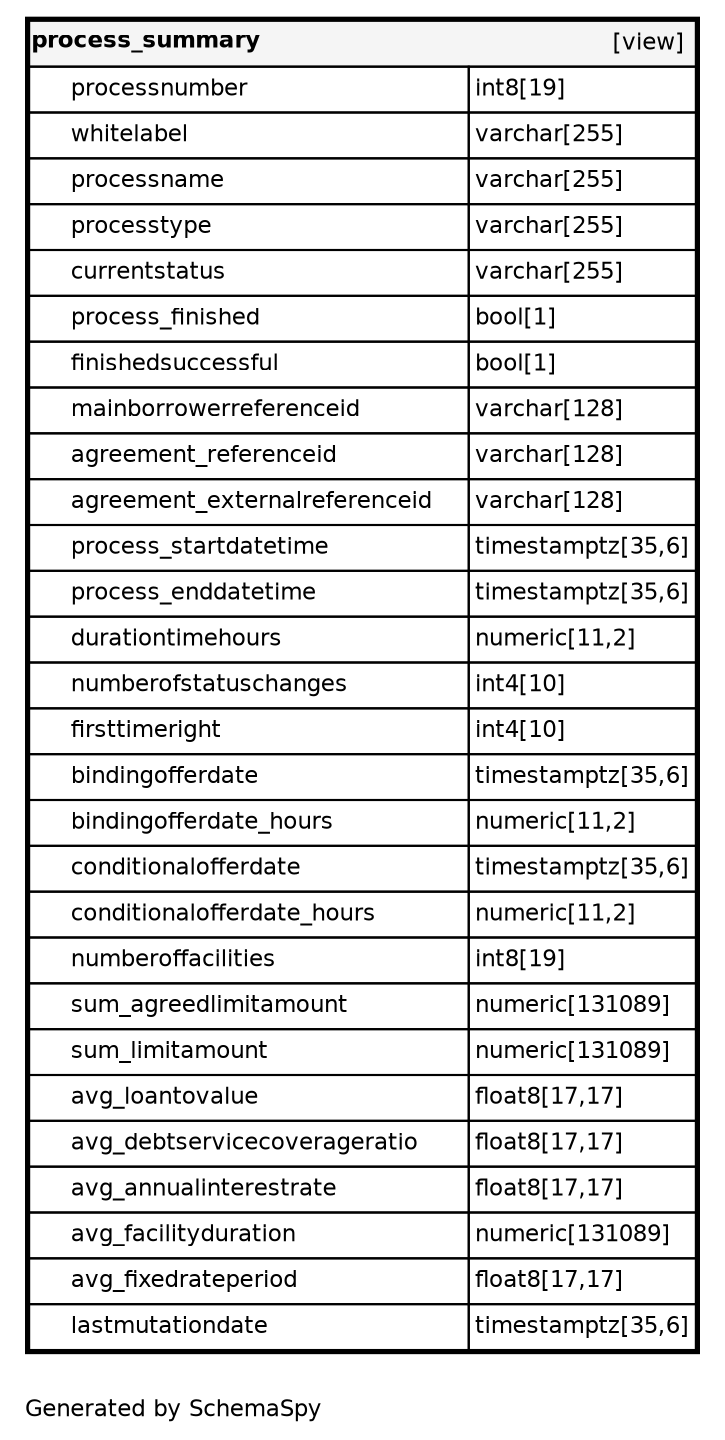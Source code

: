 digraph "oneDegreeRelationshipsDiagram" {
  graph [    rankdir="RL"    bgcolor="#ffffff"    label="\nGenerated by SchemaSpy"    labeljust="l"    nodesep="0.18"    ranksep="0.46"    fontname="Helvetica"    fontsize="11"    ration="compress"  ];  node [    fontname="Helvetica"    fontsize="11"    shape="plaintext"  ];  edge [    arrowsize="0.8"  ];
  "process_summary" [
   label=<
    <TABLE BORDER="2" CELLBORDER="1" CELLSPACING="0" BGCOLOR="#ffffff">
      <TR><TD COLSPAN="4"  BGCOLOR="#f5f5f5"><TABLE BORDER="0" CELLSPACING="0"><TR><TD ALIGN="LEFT" FIXEDSIZE="TRUE" WIDTH="107" HEIGHT="16"><B>process_summary</B></TD><TD ALIGN="RIGHT">[view]</TD></TR></TABLE></TD></TR>
      <TR><TD PORT="processnumber" COLSPAN="2" ALIGN="LEFT"><TABLE BORDER="0" CELLSPACING="0" ALIGN="LEFT"><TR ALIGN="LEFT"><TD ALIGN="LEFT" FIXEDSIZE="TRUE" WIDTH="15" HEIGHT="16"></TD><TD ALIGN="LEFT" FIXEDSIZE="TRUE" WIDTH="190" HEIGHT="16">processnumber</TD></TR></TABLE></TD><TD PORT="processnumber.type" ALIGN="LEFT">int8[19]</TD></TR>
      <TR><TD PORT="whitelabel" COLSPAN="2" ALIGN="LEFT"><TABLE BORDER="0" CELLSPACING="0" ALIGN="LEFT"><TR ALIGN="LEFT"><TD ALIGN="LEFT" FIXEDSIZE="TRUE" WIDTH="15" HEIGHT="16"></TD><TD ALIGN="LEFT" FIXEDSIZE="TRUE" WIDTH="190" HEIGHT="16">whitelabel</TD></TR></TABLE></TD><TD PORT="whitelabel.type" ALIGN="LEFT">varchar[255]</TD></TR>
      <TR><TD PORT="processname" COLSPAN="2" ALIGN="LEFT"><TABLE BORDER="0" CELLSPACING="0" ALIGN="LEFT"><TR ALIGN="LEFT"><TD ALIGN="LEFT" FIXEDSIZE="TRUE" WIDTH="15" HEIGHT="16"></TD><TD ALIGN="LEFT" FIXEDSIZE="TRUE" WIDTH="190" HEIGHT="16">processname</TD></TR></TABLE></TD><TD PORT="processname.type" ALIGN="LEFT">varchar[255]</TD></TR>
      <TR><TD PORT="processtype" COLSPAN="2" ALIGN="LEFT"><TABLE BORDER="0" CELLSPACING="0" ALIGN="LEFT"><TR ALIGN="LEFT"><TD ALIGN="LEFT" FIXEDSIZE="TRUE" WIDTH="15" HEIGHT="16"></TD><TD ALIGN="LEFT" FIXEDSIZE="TRUE" WIDTH="190" HEIGHT="16">processtype</TD></TR></TABLE></TD><TD PORT="processtype.type" ALIGN="LEFT">varchar[255]</TD></TR>
      <TR><TD PORT="currentstatus" COLSPAN="2" ALIGN="LEFT"><TABLE BORDER="0" CELLSPACING="0" ALIGN="LEFT"><TR ALIGN="LEFT"><TD ALIGN="LEFT" FIXEDSIZE="TRUE" WIDTH="15" HEIGHT="16"></TD><TD ALIGN="LEFT" FIXEDSIZE="TRUE" WIDTH="190" HEIGHT="16">currentstatus</TD></TR></TABLE></TD><TD PORT="currentstatus.type" ALIGN="LEFT">varchar[255]</TD></TR>
      <TR><TD PORT="process_finished" COLSPAN="2" ALIGN="LEFT"><TABLE BORDER="0" CELLSPACING="0" ALIGN="LEFT"><TR ALIGN="LEFT"><TD ALIGN="LEFT" FIXEDSIZE="TRUE" WIDTH="15" HEIGHT="16"></TD><TD ALIGN="LEFT" FIXEDSIZE="TRUE" WIDTH="190" HEIGHT="16">process_finished</TD></TR></TABLE></TD><TD PORT="process_finished.type" ALIGN="LEFT">bool[1]</TD></TR>
      <TR><TD PORT="finishedsuccessful" COLSPAN="2" ALIGN="LEFT"><TABLE BORDER="0" CELLSPACING="0" ALIGN="LEFT"><TR ALIGN="LEFT"><TD ALIGN="LEFT" FIXEDSIZE="TRUE" WIDTH="15" HEIGHT="16"></TD><TD ALIGN="LEFT" FIXEDSIZE="TRUE" WIDTH="190" HEIGHT="16">finishedsuccessful</TD></TR></TABLE></TD><TD PORT="finishedsuccessful.type" ALIGN="LEFT">bool[1]</TD></TR>
      <TR><TD PORT="mainborrowerreferenceid" COLSPAN="2" ALIGN="LEFT"><TABLE BORDER="0" CELLSPACING="0" ALIGN="LEFT"><TR ALIGN="LEFT"><TD ALIGN="LEFT" FIXEDSIZE="TRUE" WIDTH="15" HEIGHT="16"></TD><TD ALIGN="LEFT" FIXEDSIZE="TRUE" WIDTH="190" HEIGHT="16">mainborrowerreferenceid</TD></TR></TABLE></TD><TD PORT="mainborrowerreferenceid.type" ALIGN="LEFT">varchar[128]</TD></TR>
      <TR><TD PORT="agreement_referenceid" COLSPAN="2" ALIGN="LEFT"><TABLE BORDER="0" CELLSPACING="0" ALIGN="LEFT"><TR ALIGN="LEFT"><TD ALIGN="LEFT" FIXEDSIZE="TRUE" WIDTH="15" HEIGHT="16"></TD><TD ALIGN="LEFT" FIXEDSIZE="TRUE" WIDTH="190" HEIGHT="16">agreement_referenceid</TD></TR></TABLE></TD><TD PORT="agreement_referenceid.type" ALIGN="LEFT">varchar[128]</TD></TR>
      <TR><TD PORT="agreement_externalreferenceid" COLSPAN="2" ALIGN="LEFT"><TABLE BORDER="0" CELLSPACING="0" ALIGN="LEFT"><TR ALIGN="LEFT"><TD ALIGN="LEFT" FIXEDSIZE="TRUE" WIDTH="15" HEIGHT="16"></TD><TD ALIGN="LEFT" FIXEDSIZE="TRUE" WIDTH="190" HEIGHT="16">agreement_externalreferenceid</TD></TR></TABLE></TD><TD PORT="agreement_externalreferenceid.type" ALIGN="LEFT">varchar[128]</TD></TR>
      <TR><TD PORT="process_startdatetime" COLSPAN="2" ALIGN="LEFT"><TABLE BORDER="0" CELLSPACING="0" ALIGN="LEFT"><TR ALIGN="LEFT"><TD ALIGN="LEFT" FIXEDSIZE="TRUE" WIDTH="15" HEIGHT="16"></TD><TD ALIGN="LEFT" FIXEDSIZE="TRUE" WIDTH="190" HEIGHT="16">process_startdatetime</TD></TR></TABLE></TD><TD PORT="process_startdatetime.type" ALIGN="LEFT">timestamptz[35,6]</TD></TR>
      <TR><TD PORT="process_enddatetime" COLSPAN="2" ALIGN="LEFT"><TABLE BORDER="0" CELLSPACING="0" ALIGN="LEFT"><TR ALIGN="LEFT"><TD ALIGN="LEFT" FIXEDSIZE="TRUE" WIDTH="15" HEIGHT="16"></TD><TD ALIGN="LEFT" FIXEDSIZE="TRUE" WIDTH="190" HEIGHT="16">process_enddatetime</TD></TR></TABLE></TD><TD PORT="process_enddatetime.type" ALIGN="LEFT">timestamptz[35,6]</TD></TR>
      <TR><TD PORT="durationtimehours" COLSPAN="2" ALIGN="LEFT"><TABLE BORDER="0" CELLSPACING="0" ALIGN="LEFT"><TR ALIGN="LEFT"><TD ALIGN="LEFT" FIXEDSIZE="TRUE" WIDTH="15" HEIGHT="16"></TD><TD ALIGN="LEFT" FIXEDSIZE="TRUE" WIDTH="190" HEIGHT="16">durationtimehours</TD></TR></TABLE></TD><TD PORT="durationtimehours.type" ALIGN="LEFT">numeric[11,2]</TD></TR>
      <TR><TD PORT="numberofstatuschanges" COLSPAN="2" ALIGN="LEFT"><TABLE BORDER="0" CELLSPACING="0" ALIGN="LEFT"><TR ALIGN="LEFT"><TD ALIGN="LEFT" FIXEDSIZE="TRUE" WIDTH="15" HEIGHT="16"></TD><TD ALIGN="LEFT" FIXEDSIZE="TRUE" WIDTH="190" HEIGHT="16">numberofstatuschanges</TD></TR></TABLE></TD><TD PORT="numberofstatuschanges.type" ALIGN="LEFT">int4[10]</TD></TR>
      <TR><TD PORT="firsttimeright" COLSPAN="2" ALIGN="LEFT"><TABLE BORDER="0" CELLSPACING="0" ALIGN="LEFT"><TR ALIGN="LEFT"><TD ALIGN="LEFT" FIXEDSIZE="TRUE" WIDTH="15" HEIGHT="16"></TD><TD ALIGN="LEFT" FIXEDSIZE="TRUE" WIDTH="190" HEIGHT="16">firsttimeright</TD></TR></TABLE></TD><TD PORT="firsttimeright.type" ALIGN="LEFT">int4[10]</TD></TR>
      <TR><TD PORT="bindingofferdate" COLSPAN="2" ALIGN="LEFT"><TABLE BORDER="0" CELLSPACING="0" ALIGN="LEFT"><TR ALIGN="LEFT"><TD ALIGN="LEFT" FIXEDSIZE="TRUE" WIDTH="15" HEIGHT="16"></TD><TD ALIGN="LEFT" FIXEDSIZE="TRUE" WIDTH="190" HEIGHT="16">bindingofferdate</TD></TR></TABLE></TD><TD PORT="bindingofferdate.type" ALIGN="LEFT">timestamptz[35,6]</TD></TR>
      <TR><TD PORT="bindingofferdate_hours" COLSPAN="2" ALIGN="LEFT"><TABLE BORDER="0" CELLSPACING="0" ALIGN="LEFT"><TR ALIGN="LEFT"><TD ALIGN="LEFT" FIXEDSIZE="TRUE" WIDTH="15" HEIGHT="16"></TD><TD ALIGN="LEFT" FIXEDSIZE="TRUE" WIDTH="190" HEIGHT="16">bindingofferdate_hours</TD></TR></TABLE></TD><TD PORT="bindingofferdate_hours.type" ALIGN="LEFT">numeric[11,2]</TD></TR>
      <TR><TD PORT="conditionalofferdate" COLSPAN="2" ALIGN="LEFT"><TABLE BORDER="0" CELLSPACING="0" ALIGN="LEFT"><TR ALIGN="LEFT"><TD ALIGN="LEFT" FIXEDSIZE="TRUE" WIDTH="15" HEIGHT="16"></TD><TD ALIGN="LEFT" FIXEDSIZE="TRUE" WIDTH="190" HEIGHT="16">conditionalofferdate</TD></TR></TABLE></TD><TD PORT="conditionalofferdate.type" ALIGN="LEFT">timestamptz[35,6]</TD></TR>
      <TR><TD PORT="conditionalofferdate_hours" COLSPAN="2" ALIGN="LEFT"><TABLE BORDER="0" CELLSPACING="0" ALIGN="LEFT"><TR ALIGN="LEFT"><TD ALIGN="LEFT" FIXEDSIZE="TRUE" WIDTH="15" HEIGHT="16"></TD><TD ALIGN="LEFT" FIXEDSIZE="TRUE" WIDTH="190" HEIGHT="16">conditionalofferdate_hours</TD></TR></TABLE></TD><TD PORT="conditionalofferdate_hours.type" ALIGN="LEFT">numeric[11,2]</TD></TR>
      <TR><TD PORT="numberoffacilities" COLSPAN="2" ALIGN="LEFT"><TABLE BORDER="0" CELLSPACING="0" ALIGN="LEFT"><TR ALIGN="LEFT"><TD ALIGN="LEFT" FIXEDSIZE="TRUE" WIDTH="15" HEIGHT="16"></TD><TD ALIGN="LEFT" FIXEDSIZE="TRUE" WIDTH="190" HEIGHT="16">numberoffacilities</TD></TR></TABLE></TD><TD PORT="numberoffacilities.type" ALIGN="LEFT">int8[19]</TD></TR>
      <TR><TD PORT="sum_agreedlimitamount" COLSPAN="2" ALIGN="LEFT"><TABLE BORDER="0" CELLSPACING="0" ALIGN="LEFT"><TR ALIGN="LEFT"><TD ALIGN="LEFT" FIXEDSIZE="TRUE" WIDTH="15" HEIGHT="16"></TD><TD ALIGN="LEFT" FIXEDSIZE="TRUE" WIDTH="190" HEIGHT="16">sum_agreedlimitamount</TD></TR></TABLE></TD><TD PORT="sum_agreedlimitamount.type" ALIGN="LEFT">numeric[131089]</TD></TR>
      <TR><TD PORT="sum_limitamount" COLSPAN="2" ALIGN="LEFT"><TABLE BORDER="0" CELLSPACING="0" ALIGN="LEFT"><TR ALIGN="LEFT"><TD ALIGN="LEFT" FIXEDSIZE="TRUE" WIDTH="15" HEIGHT="16"></TD><TD ALIGN="LEFT" FIXEDSIZE="TRUE" WIDTH="190" HEIGHT="16">sum_limitamount</TD></TR></TABLE></TD><TD PORT="sum_limitamount.type" ALIGN="LEFT">numeric[131089]</TD></TR>
      <TR><TD PORT="avg_loantovalue" COLSPAN="2" ALIGN="LEFT"><TABLE BORDER="0" CELLSPACING="0" ALIGN="LEFT"><TR ALIGN="LEFT"><TD ALIGN="LEFT" FIXEDSIZE="TRUE" WIDTH="15" HEIGHT="16"></TD><TD ALIGN="LEFT" FIXEDSIZE="TRUE" WIDTH="190" HEIGHT="16">avg_loantovalue</TD></TR></TABLE></TD><TD PORT="avg_loantovalue.type" ALIGN="LEFT">float8[17,17]</TD></TR>
      <TR><TD PORT="avg_debtservicecoverageratio" COLSPAN="2" ALIGN="LEFT"><TABLE BORDER="0" CELLSPACING="0" ALIGN="LEFT"><TR ALIGN="LEFT"><TD ALIGN="LEFT" FIXEDSIZE="TRUE" WIDTH="15" HEIGHT="16"></TD><TD ALIGN="LEFT" FIXEDSIZE="TRUE" WIDTH="190" HEIGHT="16">avg_debtservicecoverageratio</TD></TR></TABLE></TD><TD PORT="avg_debtservicecoverageratio.type" ALIGN="LEFT">float8[17,17]</TD></TR>
      <TR><TD PORT="avg_annualinterestrate" COLSPAN="2" ALIGN="LEFT"><TABLE BORDER="0" CELLSPACING="0" ALIGN="LEFT"><TR ALIGN="LEFT"><TD ALIGN="LEFT" FIXEDSIZE="TRUE" WIDTH="15" HEIGHT="16"></TD><TD ALIGN="LEFT" FIXEDSIZE="TRUE" WIDTH="190" HEIGHT="16">avg_annualinterestrate</TD></TR></TABLE></TD><TD PORT="avg_annualinterestrate.type" ALIGN="LEFT">float8[17,17]</TD></TR>
      <TR><TD PORT="avg_facilityduration" COLSPAN="2" ALIGN="LEFT"><TABLE BORDER="0" CELLSPACING="0" ALIGN="LEFT"><TR ALIGN="LEFT"><TD ALIGN="LEFT" FIXEDSIZE="TRUE" WIDTH="15" HEIGHT="16"></TD><TD ALIGN="LEFT" FIXEDSIZE="TRUE" WIDTH="190" HEIGHT="16">avg_facilityduration</TD></TR></TABLE></TD><TD PORT="avg_facilityduration.type" ALIGN="LEFT">numeric[131089]</TD></TR>
      <TR><TD PORT="avg_fixedrateperiod" COLSPAN="2" ALIGN="LEFT"><TABLE BORDER="0" CELLSPACING="0" ALIGN="LEFT"><TR ALIGN="LEFT"><TD ALIGN="LEFT" FIXEDSIZE="TRUE" WIDTH="15" HEIGHT="16"></TD><TD ALIGN="LEFT" FIXEDSIZE="TRUE" WIDTH="190" HEIGHT="16">avg_fixedrateperiod</TD></TR></TABLE></TD><TD PORT="avg_fixedrateperiod.type" ALIGN="LEFT">float8[17,17]</TD></TR>
      <TR><TD PORT="lastmutationdate" COLSPAN="2" ALIGN="LEFT"><TABLE BORDER="0" CELLSPACING="0" ALIGN="LEFT"><TR ALIGN="LEFT"><TD ALIGN="LEFT" FIXEDSIZE="TRUE" WIDTH="15" HEIGHT="16"></TD><TD ALIGN="LEFT" FIXEDSIZE="TRUE" WIDTH="190" HEIGHT="16">lastmutationdate</TD></TR></TABLE></TD><TD PORT="lastmutationdate.type" ALIGN="LEFT">timestamptz[35,6]</TD></TR>
    </TABLE>>
    URL="process_summary.html"
    target="_top"
    tooltip="process_summary"
  ];
}
